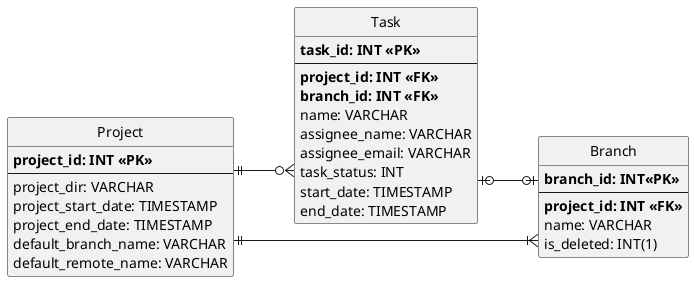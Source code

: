 @startuml er_diagram
skinparam monochrome true
hide circle
skinparam linetype ortho
left to right direction
entity "Project" as e1 {
    **project_id: INT <<PK>>**
    --
    project_dir: VARCHAR
    project_start_date: TIMESTAMP
    project_end_date: TIMESTAMP
    default_branch_name: VARCHAR
    default_remote_name: VARCHAR
}

entity "Task" as e2 {
    **task_id: INT <<PK>>**
    --
    **project_id: INT <<FK>>**
    **branch_id: INT <<FK>>**
    name: VARCHAR
    assignee_name: VARCHAR
    assignee_email: VARCHAR
    task_status: INT
    start_date: TIMESTAMP
    end_date: TIMESTAMP
}
 
entity "Branch" as e3 {
    **branch_id: INT<<PK>>**
    --
    **project_id: INT <<FK>>**
    name: VARCHAR
    is_deleted: INT(1)
}

e1 ||--|{ e3
e1 ||--o{ e2
e2 |o--o| e3
@enduml